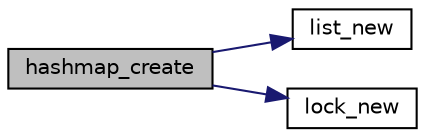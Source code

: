 digraph "hashmap_create"
{
 // LATEX_PDF_SIZE
  edge [fontname="Helvetica",fontsize="10",labelfontname="Helvetica",labelfontsize="10"];
  node [fontname="Helvetica",fontsize="10",shape=record];
  rankdir="LR";
  Node1 [label="hashmap_create",height=0.2,width=0.4,color="black", fillcolor="grey75", style="filled", fontcolor="black",tooltip="Initialize a hashmap."];
  Node1 -> Node2 [color="midnightblue",fontsize="10",style="solid",fontname="Helvetica"];
  Node2 [label="list_new",height=0.2,width=0.4,color="black", fillcolor="white", style="filled",URL="$list_8h.html#adba20e07093a18883c9758ea57296b1a",tooltip="Initializes a new list."];
  Node1 -> Node3 [color="midnightblue",fontsize="10",style="solid",fontname="Helvetica"];
  Node3 [label="lock_new",height=0.2,width=0.4,color="black", fillcolor="white", style="filled",URL="$mythread_8h.html#a168a10005fede78825b8c0c925415add",tooltip="Initializes a lock struct."];
}
